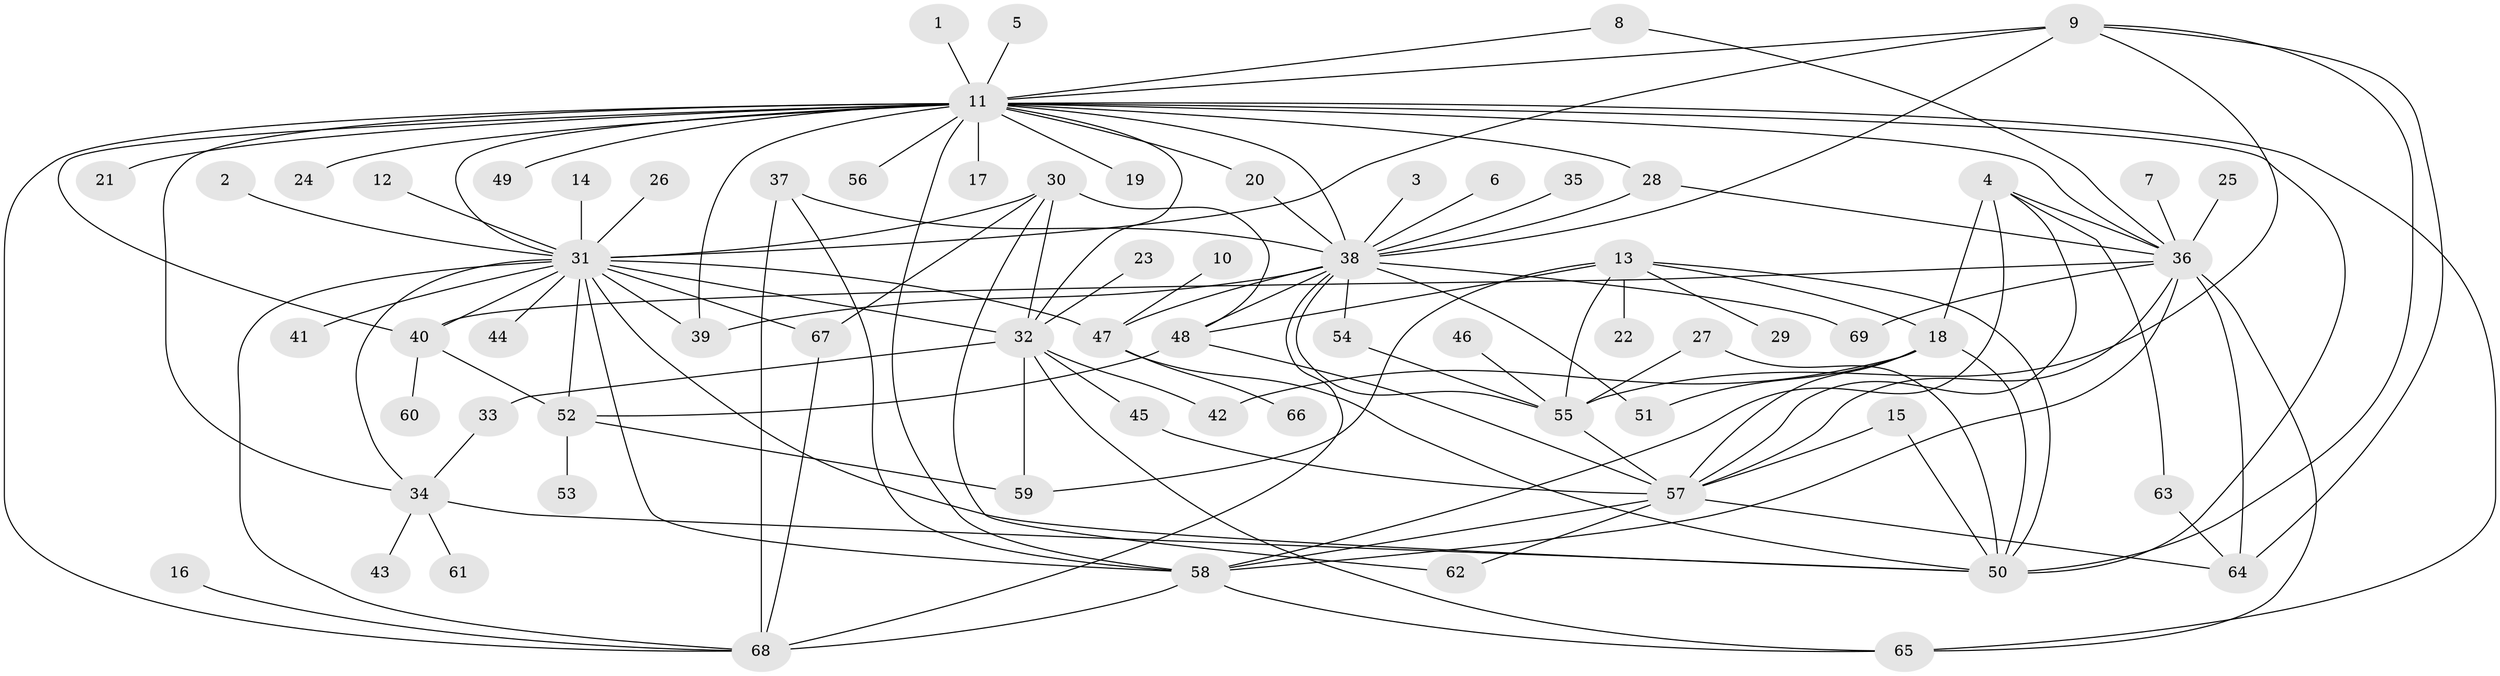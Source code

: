 // original degree distribution, {1: 0.5182481751824818, 28: 0.0072992700729927005, 23: 0.0072992700729927005, 18: 0.0072992700729927005, 7: 0.014598540145985401, 11: 0.014598540145985401, 6: 0.014598540145985401, 3: 0.12408759124087591, 2: 0.16058394160583941, 5: 0.051094890510948905, 13: 0.0072992700729927005, 4: 0.0364963503649635, 12: 0.0072992700729927005, 8: 0.014598540145985401, 9: 0.0072992700729927005, 10: 0.0072992700729927005}
// Generated by graph-tools (version 1.1) at 2025/01/03/09/25 03:01:56]
// undirected, 69 vertices, 126 edges
graph export_dot {
graph [start="1"]
  node [color=gray90,style=filled];
  1;
  2;
  3;
  4;
  5;
  6;
  7;
  8;
  9;
  10;
  11;
  12;
  13;
  14;
  15;
  16;
  17;
  18;
  19;
  20;
  21;
  22;
  23;
  24;
  25;
  26;
  27;
  28;
  29;
  30;
  31;
  32;
  33;
  34;
  35;
  36;
  37;
  38;
  39;
  40;
  41;
  42;
  43;
  44;
  45;
  46;
  47;
  48;
  49;
  50;
  51;
  52;
  53;
  54;
  55;
  56;
  57;
  58;
  59;
  60;
  61;
  62;
  63;
  64;
  65;
  66;
  67;
  68;
  69;
  1 -- 11 [weight=1.0];
  2 -- 31 [weight=1.0];
  3 -- 38 [weight=1.0];
  4 -- 18 [weight=1.0];
  4 -- 36 [weight=1.0];
  4 -- 57 [weight=1.0];
  4 -- 58 [weight=1.0];
  4 -- 63 [weight=1.0];
  5 -- 11 [weight=1.0];
  6 -- 38 [weight=1.0];
  7 -- 36 [weight=1.0];
  8 -- 11 [weight=1.0];
  8 -- 36 [weight=1.0];
  9 -- 11 [weight=1.0];
  9 -- 31 [weight=1.0];
  9 -- 38 [weight=1.0];
  9 -- 50 [weight=1.0];
  9 -- 55 [weight=1.0];
  9 -- 64 [weight=1.0];
  10 -- 47 [weight=1.0];
  11 -- 17 [weight=1.0];
  11 -- 19 [weight=1.0];
  11 -- 20 [weight=1.0];
  11 -- 21 [weight=1.0];
  11 -- 24 [weight=1.0];
  11 -- 28 [weight=1.0];
  11 -- 31 [weight=1.0];
  11 -- 32 [weight=1.0];
  11 -- 34 [weight=1.0];
  11 -- 36 [weight=1.0];
  11 -- 38 [weight=1.0];
  11 -- 39 [weight=1.0];
  11 -- 40 [weight=1.0];
  11 -- 49 [weight=1.0];
  11 -- 50 [weight=1.0];
  11 -- 56 [weight=1.0];
  11 -- 58 [weight=1.0];
  11 -- 65 [weight=1.0];
  11 -- 68 [weight=1.0];
  12 -- 31 [weight=1.0];
  13 -- 18 [weight=1.0];
  13 -- 22 [weight=1.0];
  13 -- 29 [weight=1.0];
  13 -- 48 [weight=1.0];
  13 -- 50 [weight=1.0];
  13 -- 55 [weight=1.0];
  13 -- 59 [weight=1.0];
  14 -- 31 [weight=1.0];
  15 -- 50 [weight=1.0];
  15 -- 57 [weight=1.0];
  16 -- 68 [weight=1.0];
  18 -- 42 [weight=1.0];
  18 -- 50 [weight=1.0];
  18 -- 51 [weight=1.0];
  18 -- 57 [weight=1.0];
  20 -- 38 [weight=1.0];
  23 -- 32 [weight=1.0];
  25 -- 36 [weight=1.0];
  26 -- 31 [weight=1.0];
  27 -- 50 [weight=1.0];
  27 -- 55 [weight=1.0];
  28 -- 36 [weight=1.0];
  28 -- 38 [weight=1.0];
  30 -- 31 [weight=1.0];
  30 -- 32 [weight=2.0];
  30 -- 48 [weight=1.0];
  30 -- 62 [weight=1.0];
  30 -- 67 [weight=1.0];
  31 -- 32 [weight=1.0];
  31 -- 34 [weight=1.0];
  31 -- 39 [weight=1.0];
  31 -- 40 [weight=1.0];
  31 -- 41 [weight=1.0];
  31 -- 44 [weight=1.0];
  31 -- 47 [weight=1.0];
  31 -- 50 [weight=1.0];
  31 -- 52 [weight=1.0];
  31 -- 58 [weight=1.0];
  31 -- 67 [weight=1.0];
  31 -- 68 [weight=1.0];
  32 -- 33 [weight=1.0];
  32 -- 42 [weight=1.0];
  32 -- 45 [weight=1.0];
  32 -- 59 [weight=1.0];
  32 -- 65 [weight=1.0];
  33 -- 34 [weight=1.0];
  34 -- 43 [weight=1.0];
  34 -- 50 [weight=1.0];
  34 -- 61 [weight=1.0];
  35 -- 38 [weight=1.0];
  36 -- 40 [weight=1.0];
  36 -- 57 [weight=1.0];
  36 -- 58 [weight=1.0];
  36 -- 64 [weight=1.0];
  36 -- 65 [weight=1.0];
  36 -- 69 [weight=1.0];
  37 -- 38 [weight=1.0];
  37 -- 58 [weight=1.0];
  37 -- 68 [weight=1.0];
  38 -- 39 [weight=1.0];
  38 -- 47 [weight=1.0];
  38 -- 48 [weight=1.0];
  38 -- 51 [weight=1.0];
  38 -- 54 [weight=1.0];
  38 -- 55 [weight=1.0];
  38 -- 68 [weight=1.0];
  38 -- 69 [weight=1.0];
  40 -- 52 [weight=1.0];
  40 -- 60 [weight=1.0];
  45 -- 57 [weight=1.0];
  46 -- 55 [weight=1.0];
  47 -- 50 [weight=1.0];
  47 -- 66 [weight=1.0];
  48 -- 52 [weight=1.0];
  48 -- 57 [weight=1.0];
  52 -- 53 [weight=1.0];
  52 -- 59 [weight=1.0];
  54 -- 55 [weight=1.0];
  55 -- 57 [weight=1.0];
  57 -- 58 [weight=1.0];
  57 -- 62 [weight=1.0];
  57 -- 64 [weight=1.0];
  58 -- 65 [weight=1.0];
  58 -- 68 [weight=1.0];
  63 -- 64 [weight=1.0];
  67 -- 68 [weight=1.0];
}
